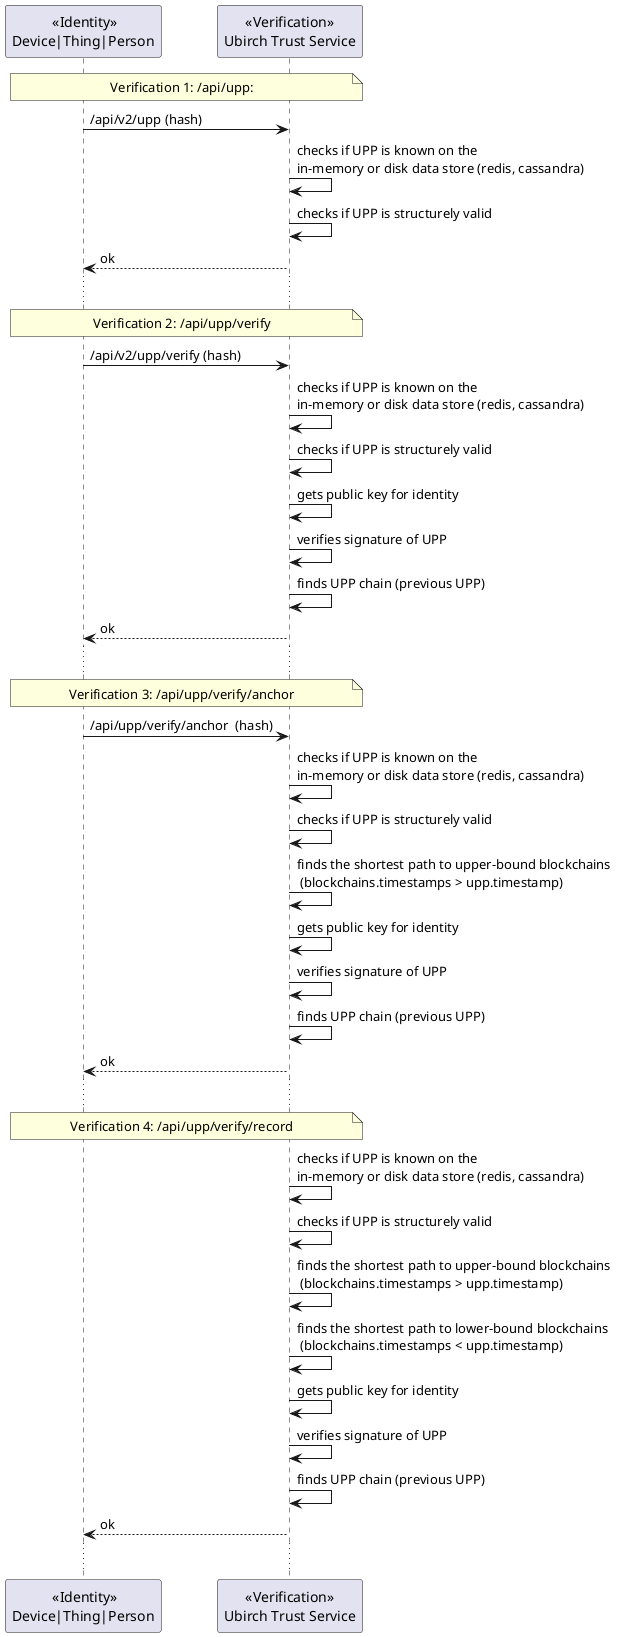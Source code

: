 @startuml
'https://plantuml.com/sequence-diagram

participant identity [
  <<Identity>>
 Device|Thing|Person
]
participant trust_service_verification [
  <<Verification>>
  Ubirch Trust Service
]

note across: Verification 1: /api/upp:
identity -> trust_service_verification:/api/v2/upp (hash)
trust_service_verification -> trust_service_verification: checks if UPP is known on the\nin-memory or disk data store (redis, cassandra)
trust_service_verification -> trust_service_verification: checks if UPP is structurely valid
identity <-- trust_service_verification: ok
......
note across: Verification 2: /api/upp/verify
identity -> trust_service_verification:/api/v2/upp/verify (hash)
trust_service_verification -> trust_service_verification: checks if UPP is known on the\nin-memory or disk data store (redis, cassandra)
trust_service_verification -> trust_service_verification: checks if UPP is structurely valid
trust_service_verification -> trust_service_verification: gets public key for identity
trust_service_verification -> trust_service_verification: verifies signature of UPP
trust_service_verification -> trust_service_verification: finds UPP chain (previous UPP)
identity <-- trust_service_verification: ok
......
note across: Verification 3: /api/upp/verify/anchor
identity -> trust_service_verification:/api/upp/verify/anchor  (hash)
trust_service_verification -> trust_service_verification: checks if UPP is known on the\nin-memory or disk data store (redis, cassandra)
trust_service_verification -> trust_service_verification: checks if UPP is structurely valid
trust_service_verification -> trust_service_verification: finds the shortest path to upper-bound blockchains \n (blockchains.timestamps > upp.timestamp)
trust_service_verification -> trust_service_verification: gets public key for identity
trust_service_verification -> trust_service_verification: verifies signature of UPP
trust_service_verification -> trust_service_verification: finds UPP chain (previous UPP)
identity <-- trust_service_verification: ok
......
note across: Verification 4: /api/upp/verify/record
trust_service_verification -> trust_service_verification: checks if UPP is known on the\nin-memory or disk data store (redis, cassandra)
trust_service_verification -> trust_service_verification: checks if UPP is structurely valid
trust_service_verification -> trust_service_verification: finds the shortest path to upper-bound blockchains \n (blockchains.timestamps > upp.timestamp)
trust_service_verification -> trust_service_verification: finds the shortest path to lower-bound blockchains \n (blockchains.timestamps < upp.timestamp)
trust_service_verification -> trust_service_verification: gets public key for identity
trust_service_verification -> trust_service_verification: verifies signature of UPP
trust_service_verification -> trust_service_verification: finds UPP chain (previous UPP)
identity <-- trust_service_verification: ok
......

@enduml
